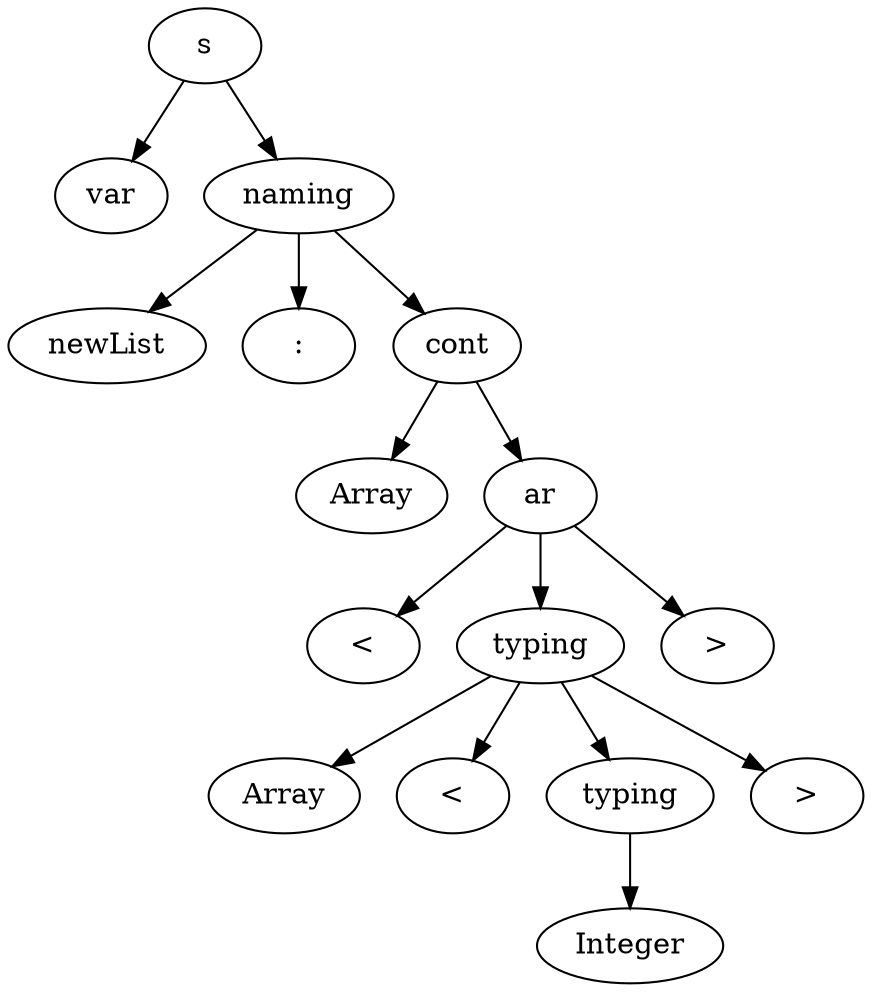 digraph {
	0 [label="s"]
	0 -> 1
	0 -> 2
	1 [label="var"]
	2 [label="naming"]
	2 -> 3
	2 -> 4
	2 -> 5
	3 [label="newList"]
	4 [label=":"]
	5 [label="cont"]
	5 -> 6
	5 -> 7
	6 [label="Array"]
	7 [label="ar"]
	7 -> 8
	7 -> 9
	7 -> 10
	8 [label="<"]
	9 [label="typing"]
	9 -> 11
	9 -> 12
	9 -> 13
	9 -> 14
	10 [label=">"]
	11 [label="Array"]
	12 [label="<"]
	13 [label="typing"]
	13 -> 15
	14 [label=">"]
	15 [label="Integer"]
}